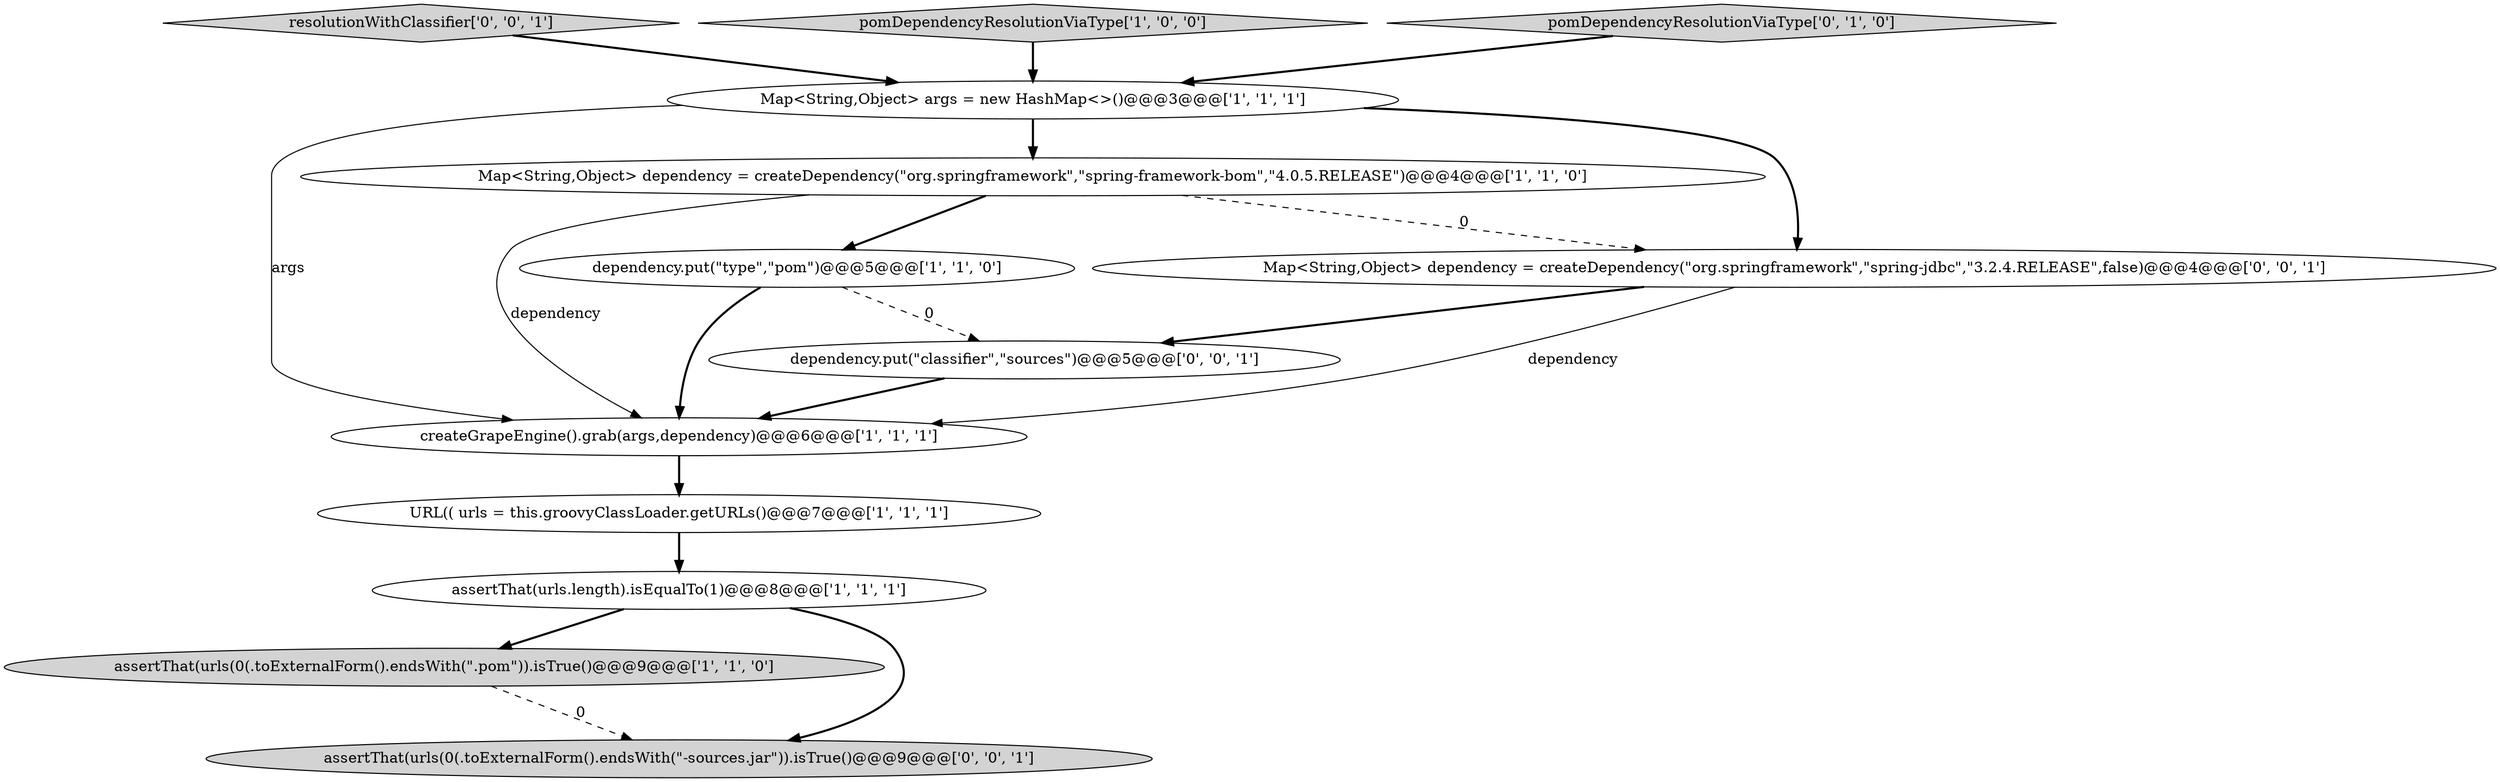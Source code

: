 digraph {
7 [style = filled, label = "Map<String,Object> args = new HashMap<>()@@@3@@@['1', '1', '1']", fillcolor = white, shape = ellipse image = "AAA0AAABBB1BBB"];
0 [style = filled, label = "createGrapeEngine().grab(args,dependency)@@@6@@@['1', '1', '1']", fillcolor = white, shape = ellipse image = "AAA0AAABBB1BBB"];
10 [style = filled, label = "Map<String,Object> dependency = createDependency(\"org.springframework\",\"spring-jdbc\",\"3.2.4.RELEASE\",false)@@@4@@@['0', '0', '1']", fillcolor = white, shape = ellipse image = "AAA0AAABBB3BBB"];
11 [style = filled, label = "resolutionWithClassifier['0', '0', '1']", fillcolor = lightgray, shape = diamond image = "AAA0AAABBB3BBB"];
12 [style = filled, label = "assertThat(urls(0(.toExternalForm().endsWith(\"-sources.jar\")).isTrue()@@@9@@@['0', '0', '1']", fillcolor = lightgray, shape = ellipse image = "AAA0AAABBB3BBB"];
1 [style = filled, label = "assertThat(urls(0(.toExternalForm().endsWith(\".pom\")).isTrue()@@@9@@@['1', '1', '0']", fillcolor = lightgray, shape = ellipse image = "AAA0AAABBB1BBB"];
5 [style = filled, label = "assertThat(urls.length).isEqualTo(1)@@@8@@@['1', '1', '1']", fillcolor = white, shape = ellipse image = "AAA0AAABBB1BBB"];
6 [style = filled, label = "pomDependencyResolutionViaType['1', '0', '0']", fillcolor = lightgray, shape = diamond image = "AAA0AAABBB1BBB"];
3 [style = filled, label = "URL(( urls = this.groovyClassLoader.getURLs()@@@7@@@['1', '1', '1']", fillcolor = white, shape = ellipse image = "AAA0AAABBB1BBB"];
8 [style = filled, label = "pomDependencyResolutionViaType['0', '1', '0']", fillcolor = lightgray, shape = diamond image = "AAA0AAABBB2BBB"];
4 [style = filled, label = "Map<String,Object> dependency = createDependency(\"org.springframework\",\"spring-framework-bom\",\"4.0.5.RELEASE\")@@@4@@@['1', '1', '0']", fillcolor = white, shape = ellipse image = "AAA0AAABBB1BBB"];
9 [style = filled, label = "dependency.put(\"classifier\",\"sources\")@@@5@@@['0', '0', '1']", fillcolor = white, shape = ellipse image = "AAA0AAABBB3BBB"];
2 [style = filled, label = "dependency.put(\"type\",\"pom\")@@@5@@@['1', '1', '0']", fillcolor = white, shape = ellipse image = "AAA0AAABBB1BBB"];
0->3 [style = bold, label=""];
1->12 [style = dashed, label="0"];
5->1 [style = bold, label=""];
7->0 [style = solid, label="args"];
3->5 [style = bold, label=""];
2->0 [style = bold, label=""];
10->9 [style = bold, label=""];
4->0 [style = solid, label="dependency"];
4->2 [style = bold, label=""];
7->4 [style = bold, label=""];
9->0 [style = bold, label=""];
6->7 [style = bold, label=""];
4->10 [style = dashed, label="0"];
5->12 [style = bold, label=""];
2->9 [style = dashed, label="0"];
7->10 [style = bold, label=""];
11->7 [style = bold, label=""];
8->7 [style = bold, label=""];
10->0 [style = solid, label="dependency"];
}
